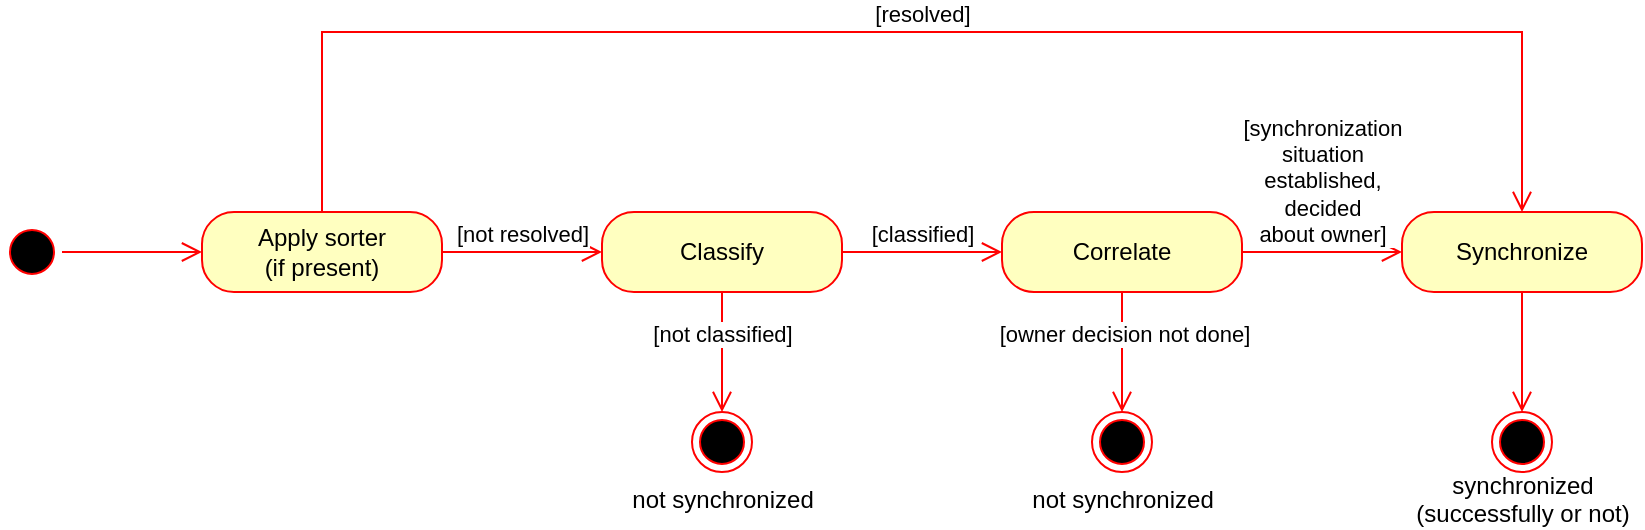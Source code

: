 <mxfile version="15.8.7" type="device"><diagram name="Page-1" id="e7e014a7-5840-1c2e-5031-d8a46d1fe8dd"><mxGraphModel dx="1102" dy="1025" grid="1" gridSize="10" guides="1" tooltips="1" connect="1" arrows="1" fold="1" page="1" pageScale="1" pageWidth="1169" pageHeight="826" background="none" math="0" shadow="0"><root><mxCell id="0"/><mxCell id="1" parent="0"/><mxCell id="p2-81LZ4NAxLIBulCPGZ-41" value="" style="ellipse;html=1;shape=startState;fillColor=#000000;strokeColor=#ff0000;" vertex="1" parent="1"><mxGeometry x="260" y="185" width="30" height="30" as="geometry"/></mxCell><mxCell id="p2-81LZ4NAxLIBulCPGZ-42" value="" style="edgeStyle=orthogonalEdgeStyle;html=1;verticalAlign=bottom;endArrow=open;endSize=8;strokeColor=#ff0000;rounded=0;entryX=0;entryY=0.5;entryDx=0;entryDy=0;" edge="1" source="p2-81LZ4NAxLIBulCPGZ-41" parent="1" target="p2-81LZ4NAxLIBulCPGZ-43"><mxGeometry relative="1" as="geometry"><mxPoint x="440" y="200" as="targetPoint"/></mxGeometry></mxCell><mxCell id="p2-81LZ4NAxLIBulCPGZ-53" value="[resolved]" style="edgeStyle=orthogonalEdgeStyle;rounded=0;orthogonalLoop=1;jettySize=auto;html=1;entryX=0.5;entryY=0;entryDx=0;entryDy=0;verticalAlign=bottom;strokeColor=#ff0000;endArrow=open;endSize=8;" edge="1" parent="1" source="p2-81LZ4NAxLIBulCPGZ-43" target="p2-81LZ4NAxLIBulCPGZ-56"><mxGeometry relative="1" as="geometry"><mxPoint x="420" y="300" as="targetPoint"/><Array as="points"><mxPoint x="420" y="90"/><mxPoint x="1020" y="90"/></Array></mxGeometry></mxCell><mxCell id="p2-81LZ4NAxLIBulCPGZ-43" value="Apply sorter&lt;br&gt;(if present)" style="rounded=1;whiteSpace=wrap;html=1;arcSize=40;fontColor=#000000;fillColor=#ffffc0;strokeColor=#ff0000;" vertex="1" parent="1"><mxGeometry x="360" y="180" width="120" height="40" as="geometry"/></mxCell><mxCell id="p2-81LZ4NAxLIBulCPGZ-44" value="[not resolved]" style="edgeStyle=orthogonalEdgeStyle;html=1;verticalAlign=bottom;endArrow=open;endSize=8;strokeColor=#ff0000;rounded=0;entryX=0;entryY=0.5;entryDx=0;entryDy=0;" edge="1" source="p2-81LZ4NAxLIBulCPGZ-43" parent="1" target="p2-81LZ4NAxLIBulCPGZ-48"><mxGeometry relative="1" as="geometry"><mxPoint x="560" y="200" as="targetPoint"/></mxGeometry></mxCell><mxCell id="p2-81LZ4NAxLIBulCPGZ-61" value="[classified]" style="edgeStyle=orthogonalEdgeStyle;rounded=0;orthogonalLoop=1;jettySize=auto;html=1;exitX=1;exitY=0.5;exitDx=0;exitDy=0;entryX=0;entryY=0.5;entryDx=0;entryDy=0;verticalAlign=bottom;strokeColor=#ff0000;endArrow=open;endSize=8;" edge="1" parent="1" source="p2-81LZ4NAxLIBulCPGZ-48" target="p2-81LZ4NAxLIBulCPGZ-54"><mxGeometry relative="1" as="geometry"/></mxCell><mxCell id="p2-81LZ4NAxLIBulCPGZ-48" value="Classify" style="rounded=1;whiteSpace=wrap;html=1;arcSize=40;fontColor=#000000;fillColor=#ffffc0;strokeColor=#ff0000;" vertex="1" parent="1"><mxGeometry x="560" y="180" width="120" height="40" as="geometry"/></mxCell><mxCell id="p2-81LZ4NAxLIBulCPGZ-62" value="[synchronization&lt;br&gt;situation&lt;br&gt;established, &lt;br&gt;decided&lt;br&gt;about owner]" style="edgeStyle=orthogonalEdgeStyle;rounded=0;orthogonalLoop=1;jettySize=auto;html=1;exitX=1;exitY=0.5;exitDx=0;exitDy=0;entryX=0;entryY=0.5;entryDx=0;entryDy=0;verticalAlign=bottom;strokeColor=#ff0000;endArrow=open;endSize=8;" edge="1" parent="1" source="p2-81LZ4NAxLIBulCPGZ-54" target="p2-81LZ4NAxLIBulCPGZ-56"><mxGeometry relative="1" as="geometry"/></mxCell><mxCell id="p2-81LZ4NAxLIBulCPGZ-54" value="Correlate" style="rounded=1;whiteSpace=wrap;html=1;arcSize=40;fontColor=#000000;fillColor=#ffffc0;strokeColor=#ff0000;" vertex="1" parent="1"><mxGeometry x="760" y="180" width="120" height="40" as="geometry"/></mxCell><mxCell id="p2-81LZ4NAxLIBulCPGZ-55" value="[owner decision not done]" style="edgeStyle=orthogonalEdgeStyle;html=1;verticalAlign=bottom;endArrow=open;endSize=8;strokeColor=#ff0000;rounded=0;" edge="1" source="p2-81LZ4NAxLIBulCPGZ-54" parent="1"><mxGeometry relative="1" as="geometry"><mxPoint x="820" y="280" as="targetPoint"/></mxGeometry></mxCell><mxCell id="p2-81LZ4NAxLIBulCPGZ-64" style="edgeStyle=orthogonalEdgeStyle;rounded=0;orthogonalLoop=1;jettySize=auto;html=1;exitX=0.5;exitY=1;exitDx=0;exitDy=0;entryX=0.5;entryY=0;entryDx=0;entryDy=0;verticalAlign=bottom;strokeColor=#ff0000;endArrow=open;endSize=8;" edge="1" parent="1" source="p2-81LZ4NAxLIBulCPGZ-56" target="p2-81LZ4NAxLIBulCPGZ-63"><mxGeometry relative="1" as="geometry"/></mxCell><mxCell id="p2-81LZ4NAxLIBulCPGZ-56" value="Synchronize" style="rounded=1;whiteSpace=wrap;html=1;arcSize=40;fontColor=#000000;fillColor=#ffffc0;strokeColor=#ff0000;" vertex="1" parent="1"><mxGeometry x="960" y="180" width="120" height="40" as="geometry"/></mxCell><mxCell id="p2-81LZ4NAxLIBulCPGZ-57" value="[not classified]" style="edgeStyle=orthogonalEdgeStyle;html=1;verticalAlign=bottom;endArrow=open;endSize=8;strokeColor=#ff0000;rounded=0;exitX=0.5;exitY=1;exitDx=0;exitDy=0;entryX=0.5;entryY=0;entryDx=0;entryDy=0;" edge="1" parent="1" source="p2-81LZ4NAxLIBulCPGZ-48" target="p2-81LZ4NAxLIBulCPGZ-58"><mxGeometry relative="1" as="geometry"><mxPoint x="620" y="280" as="targetPoint"/><mxPoint x="619.5" y="230" as="sourcePoint"/></mxGeometry></mxCell><mxCell id="p2-81LZ4NAxLIBulCPGZ-58" value="&lt;br&gt;&lt;br&gt;&lt;br&gt;&lt;br&gt;not synchronized" style="ellipse;html=1;shape=endState;fillColor=#000000;strokeColor=#ff0000;" vertex="1" parent="1"><mxGeometry x="605" y="280" width="30" height="30" as="geometry"/></mxCell><mxCell id="p2-81LZ4NAxLIBulCPGZ-60" value="&lt;br&gt;&lt;br&gt;&lt;br&gt;&lt;br&gt;not synchronized" style="ellipse;html=1;shape=endState;fillColor=#000000;strokeColor=#ff0000;" vertex="1" parent="1"><mxGeometry x="805" y="280" width="30" height="30" as="geometry"/></mxCell><mxCell id="p2-81LZ4NAxLIBulCPGZ-63" value="&lt;br&gt;&lt;br&gt;&lt;br&gt;&lt;br&gt;synchronized&lt;br&gt;(successfully or not)" style="ellipse;html=1;shape=endState;fillColor=#000000;strokeColor=#ff0000;" vertex="1" parent="1"><mxGeometry x="1005" y="280" width="30" height="30" as="geometry"/></mxCell></root></mxGraphModel></diagram></mxfile>